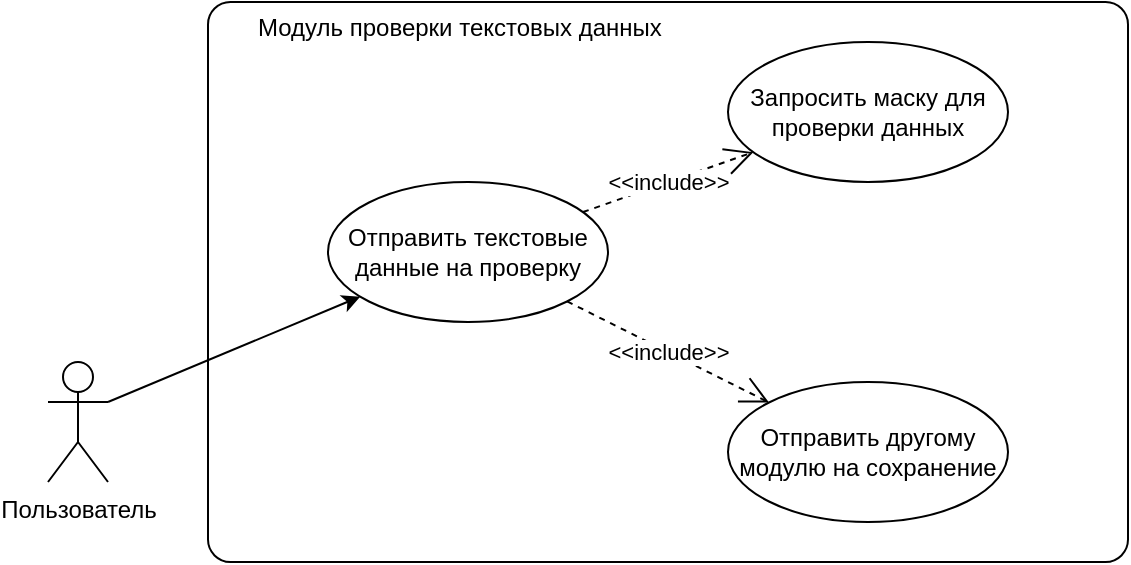 <mxfile version="21.6.8" type="device">
  <diagram name="Страница — 1" id="Gai0HbWfZOeHXdjQ-eDa">
    <mxGraphModel dx="1036" dy="654" grid="1" gridSize="10" guides="1" tooltips="1" connect="1" arrows="1" fold="1" page="1" pageScale="1" pageWidth="827" pageHeight="1169" math="0" shadow="0">
      <root>
        <mxCell id="0" />
        <mxCell id="1" parent="0" />
        <mxCell id="PEE_GQFe0u9CEnzpE8_P-1" value="" style="rounded=1;whiteSpace=wrap;html=1;container=1;arcSize=4;recursiveResize=0;" parent="1" vertex="1">
          <mxGeometry x="200" y="80" width="460" height="280" as="geometry" />
        </mxCell>
        <mxCell id="PEE_GQFe0u9CEnzpE8_P-3" value="Отправить текстовые данные на проверку" style="ellipse;whiteSpace=wrap;html=1;" parent="PEE_GQFe0u9CEnzpE8_P-1" vertex="1">
          <mxGeometry x="60" y="90" width="140" height="70" as="geometry" />
        </mxCell>
        <mxCell id="PEE_GQFe0u9CEnzpE8_P-5" value="Запросить маску для проверки данных" style="ellipse;whiteSpace=wrap;html=1;" parent="PEE_GQFe0u9CEnzpE8_P-1" vertex="1">
          <mxGeometry x="260" y="20" width="140" height="70" as="geometry" />
        </mxCell>
        <mxCell id="PEE_GQFe0u9CEnzpE8_P-6" value="&amp;lt;&amp;lt;include&amp;gt;&amp;gt;" style="endArrow=open;endSize=12;dashed=1;html=1;rounded=0;" parent="PEE_GQFe0u9CEnzpE8_P-1" source="PEE_GQFe0u9CEnzpE8_P-3" target="PEE_GQFe0u9CEnzpE8_P-5" edge="1">
          <mxGeometry width="160" relative="1" as="geometry">
            <mxPoint x="130" y="210" as="sourcePoint" />
            <mxPoint x="290" y="210" as="targetPoint" />
          </mxGeometry>
        </mxCell>
        <mxCell id="PEE_GQFe0u9CEnzpE8_P-7" value="Отправить другому модулю на сохранение" style="ellipse;whiteSpace=wrap;html=1;" parent="PEE_GQFe0u9CEnzpE8_P-1" vertex="1">
          <mxGeometry x="260" y="190" width="140" height="70" as="geometry" />
        </mxCell>
        <mxCell id="PEE_GQFe0u9CEnzpE8_P-8" value="&amp;lt;&amp;lt;include&amp;gt;&amp;gt;" style="endArrow=open;endSize=12;dashed=1;html=1;rounded=0;" parent="PEE_GQFe0u9CEnzpE8_P-1" source="PEE_GQFe0u9CEnzpE8_P-3" target="PEE_GQFe0u9CEnzpE8_P-7" edge="1">
          <mxGeometry width="160" relative="1" as="geometry">
            <mxPoint x="198" y="115" as="sourcePoint" />
            <mxPoint x="283" y="85" as="targetPoint" />
          </mxGeometry>
        </mxCell>
        <mxCell id="PEE_GQFe0u9CEnzpE8_P-9" value="Модуль проверки текстовых данных" style="text;align=left;fontStyle=0;verticalAlign=middle;spacingLeft=3;spacingRight=3;strokeColor=none;rotatable=0;points=[[0,0.5],[1,0.5]];portConstraint=eastwest;html=1;" parent="PEE_GQFe0u9CEnzpE8_P-1" vertex="1">
          <mxGeometry x="20" width="80" height="26" as="geometry" />
        </mxCell>
        <mxCell id="PEE_GQFe0u9CEnzpE8_P-4" style="rounded=0;orthogonalLoop=1;jettySize=auto;html=1;exitX=1;exitY=0.333;exitDx=0;exitDy=0;exitPerimeter=0;" parent="1" source="88GXb2ILRdPcKErkZSF7-1" target="PEE_GQFe0u9CEnzpE8_P-3" edge="1">
          <mxGeometry relative="1" as="geometry" />
        </mxCell>
        <mxCell id="88GXb2ILRdPcKErkZSF7-1" value="Пользователь" style="shape=umlActor;verticalLabelPosition=bottom;verticalAlign=top;html=1;" parent="1" vertex="1">
          <mxGeometry x="120" y="260" width="30" height="60" as="geometry" />
        </mxCell>
      </root>
    </mxGraphModel>
  </diagram>
</mxfile>
